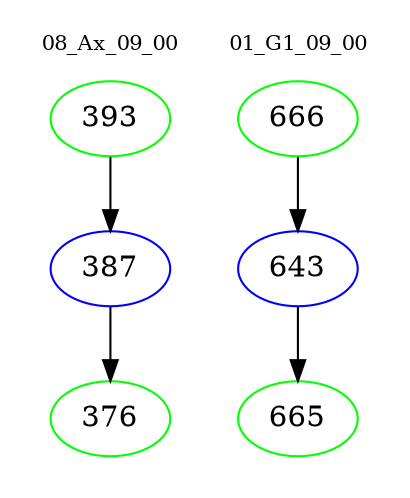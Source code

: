 digraph{
subgraph cluster_0 {
color = white
label = "08_Ax_09_00";
fontsize=10;
T0_393 [label="393", color="green"]
T0_393 -> T0_387 [color="black"]
T0_387 [label="387", color="blue"]
T0_387 -> T0_376 [color="black"]
T0_376 [label="376", color="green"]
}
subgraph cluster_1 {
color = white
label = "01_G1_09_00";
fontsize=10;
T1_666 [label="666", color="green"]
T1_666 -> T1_643 [color="black"]
T1_643 [label="643", color="blue"]
T1_643 -> T1_665 [color="black"]
T1_665 [label="665", color="green"]
}
}
